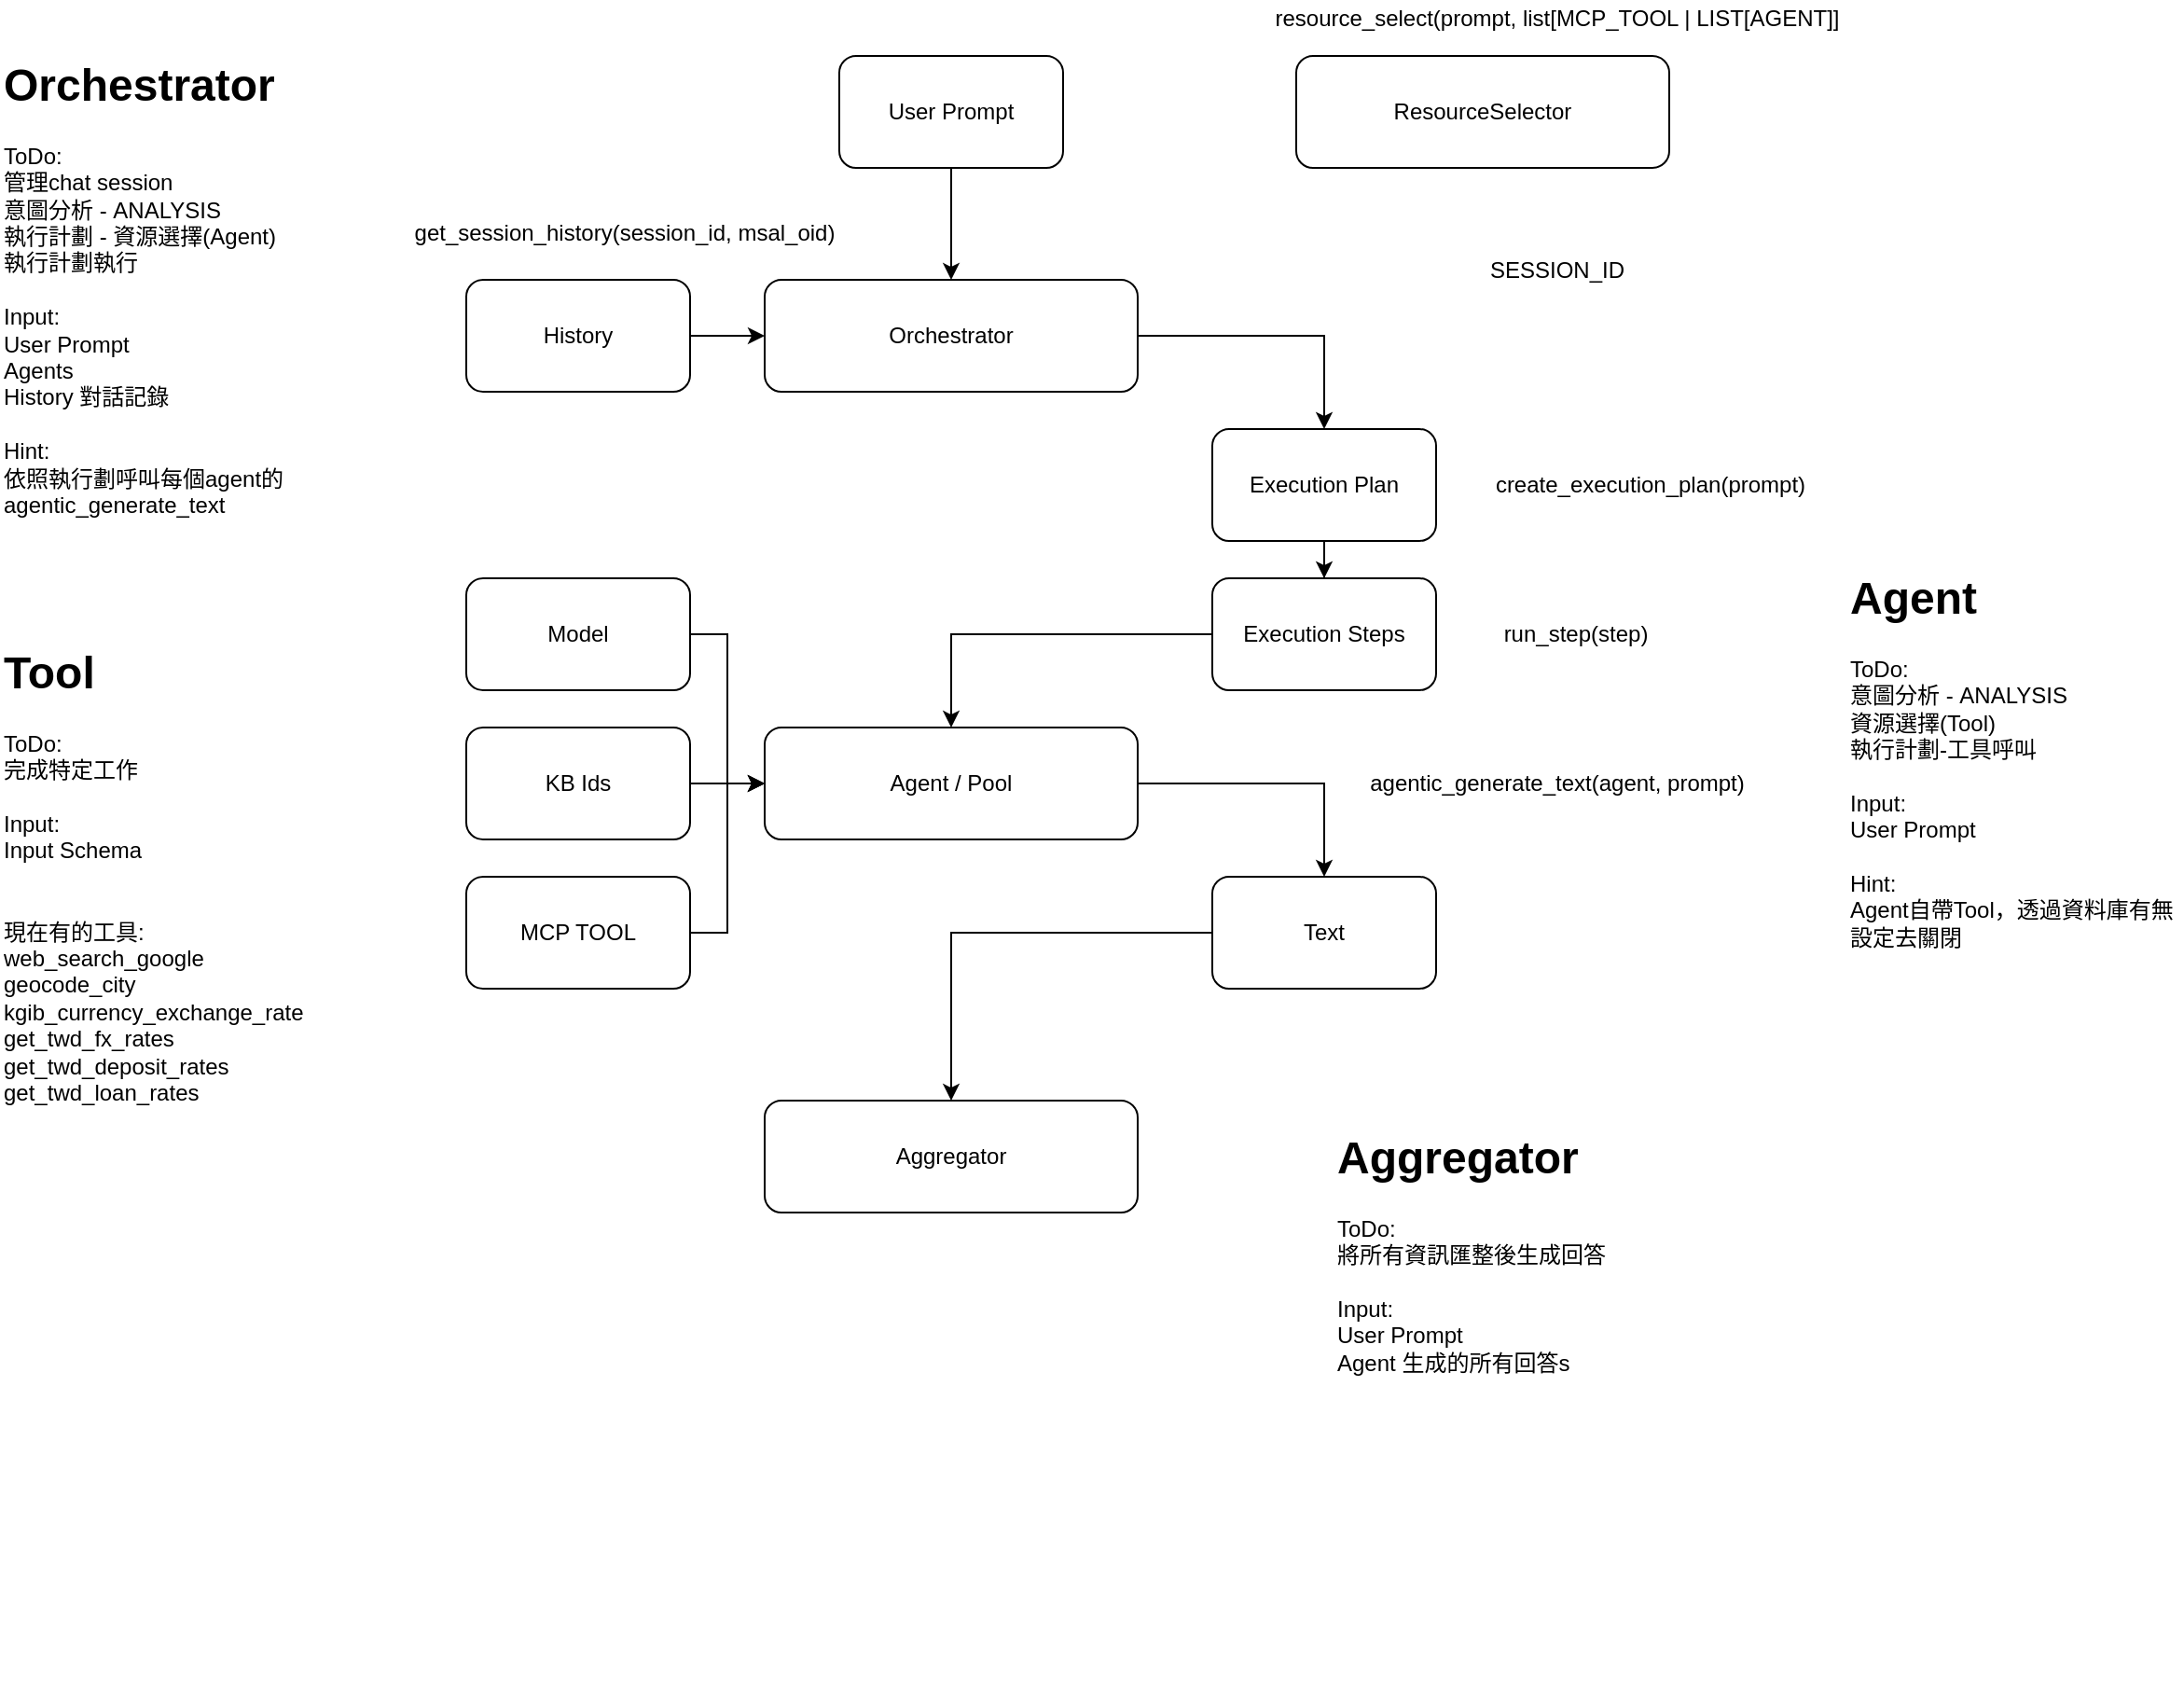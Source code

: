 <mxfile version="28.2.7">
  <diagram name="Page-1" id="O1RwRlzI1Ggl_wTvJJDB">
    <mxGraphModel dx="1281" dy="623" grid="1" gridSize="10" guides="1" tooltips="1" connect="1" arrows="1" fold="1" page="1" pageScale="1" pageWidth="850" pageHeight="1100" math="0" shadow="0">
      <root>
        <mxCell id="0" />
        <mxCell id="1" parent="0" />
        <mxCell id="TFLCkd57x4qzVk7LQz0j-1" style="edgeStyle=orthogonalEdgeStyle;rounded=0;orthogonalLoop=1;jettySize=auto;html=1;entryX=0.5;entryY=0;entryDx=0;entryDy=0;" edge="1" parent="1" source="TFLCkd57x4qzVk7LQz0j-2" target="TFLCkd57x4qzVk7LQz0j-4">
          <mxGeometry relative="1" as="geometry" />
        </mxCell>
        <mxCell id="TFLCkd57x4qzVk7LQz0j-2" value="User Prompt" style="rounded=1;whiteSpace=wrap;html=1;" vertex="1" parent="1">
          <mxGeometry x="620" y="210" width="120" height="60" as="geometry" />
        </mxCell>
        <mxCell id="TFLCkd57x4qzVk7LQz0j-3" style="edgeStyle=orthogonalEdgeStyle;rounded=0;orthogonalLoop=1;jettySize=auto;html=1;" edge="1" parent="1" source="TFLCkd57x4qzVk7LQz0j-4" target="TFLCkd57x4qzVk7LQz0j-25">
          <mxGeometry relative="1" as="geometry" />
        </mxCell>
        <mxCell id="TFLCkd57x4qzVk7LQz0j-4" value="Orchestrator" style="rounded=1;whiteSpace=wrap;html=1;" vertex="1" parent="1">
          <mxGeometry x="580" y="330" width="200" height="60" as="geometry" />
        </mxCell>
        <mxCell id="TFLCkd57x4qzVk7LQz0j-5" style="edgeStyle=orthogonalEdgeStyle;rounded=0;orthogonalLoop=1;jettySize=auto;html=1;entryX=0;entryY=0.5;entryDx=0;entryDy=0;" edge="1" parent="1" source="TFLCkd57x4qzVk7LQz0j-6" target="TFLCkd57x4qzVk7LQz0j-4">
          <mxGeometry relative="1" as="geometry" />
        </mxCell>
        <mxCell id="TFLCkd57x4qzVk7LQz0j-6" value="History" style="rounded=1;whiteSpace=wrap;html=1;" vertex="1" parent="1">
          <mxGeometry x="420" y="330" width="120" height="60" as="geometry" />
        </mxCell>
        <mxCell id="TFLCkd57x4qzVk7LQz0j-7" style="edgeStyle=orthogonalEdgeStyle;rounded=0;orthogonalLoop=1;jettySize=auto;html=1;entryX=0;entryY=0.5;entryDx=0;entryDy=0;" edge="1" parent="1" source="TFLCkd57x4qzVk7LQz0j-8" target="TFLCkd57x4qzVk7LQz0j-14">
          <mxGeometry relative="1" as="geometry" />
        </mxCell>
        <mxCell id="TFLCkd57x4qzVk7LQz0j-8" value="Model" style="rounded=1;whiteSpace=wrap;html=1;" vertex="1" parent="1">
          <mxGeometry x="420" y="490" width="120" height="60" as="geometry" />
        </mxCell>
        <mxCell id="TFLCkd57x4qzVk7LQz0j-9" style="edgeStyle=orthogonalEdgeStyle;rounded=0;orthogonalLoop=1;jettySize=auto;html=1;entryX=0;entryY=0.5;entryDx=0;entryDy=0;" edge="1" parent="1" source="TFLCkd57x4qzVk7LQz0j-10" target="TFLCkd57x4qzVk7LQz0j-14">
          <mxGeometry relative="1" as="geometry" />
        </mxCell>
        <mxCell id="TFLCkd57x4qzVk7LQz0j-10" value="MCP TOOL" style="rounded=1;whiteSpace=wrap;html=1;" vertex="1" parent="1">
          <mxGeometry x="420" y="650" width="120" height="60" as="geometry" />
        </mxCell>
        <mxCell id="TFLCkd57x4qzVk7LQz0j-11" value="" style="edgeStyle=orthogonalEdgeStyle;rounded=0;orthogonalLoop=1;jettySize=auto;html=1;" edge="1" parent="1" source="TFLCkd57x4qzVk7LQz0j-12" target="TFLCkd57x4qzVk7LQz0j-14">
          <mxGeometry relative="1" as="geometry" />
        </mxCell>
        <mxCell id="TFLCkd57x4qzVk7LQz0j-12" value="KB Ids" style="rounded=1;whiteSpace=wrap;html=1;" vertex="1" parent="1">
          <mxGeometry x="420" y="570" width="120" height="60" as="geometry" />
        </mxCell>
        <mxCell id="TFLCkd57x4qzVk7LQz0j-13" style="edgeStyle=orthogonalEdgeStyle;rounded=0;orthogonalLoop=1;jettySize=auto;html=1;entryX=0.5;entryY=0;entryDx=0;entryDy=0;" edge="1" parent="1" source="TFLCkd57x4qzVk7LQz0j-14" target="TFLCkd57x4qzVk7LQz0j-18">
          <mxGeometry relative="1" as="geometry" />
        </mxCell>
        <mxCell id="TFLCkd57x4qzVk7LQz0j-14" value="Agent / Pool" style="rounded=1;whiteSpace=wrap;html=1;" vertex="1" parent="1">
          <mxGeometry x="580" y="570" width="200" height="60" as="geometry" />
        </mxCell>
        <mxCell id="TFLCkd57x4qzVk7LQz0j-15" value="Aggregator" style="rounded=1;whiteSpace=wrap;html=1;" vertex="1" parent="1">
          <mxGeometry x="580" y="770" width="200" height="60" as="geometry" />
        </mxCell>
        <mxCell id="TFLCkd57x4qzVk7LQz0j-16" value="&lt;h1 style=&quot;margin-top: 0px;&quot;&gt;Orchestrator&lt;/h1&gt;&lt;div&gt;ToDo:&lt;/div&gt;&lt;div&gt;管理chat session&lt;/div&gt;&lt;div&gt;意圖分析 - ANALYSIS&lt;/div&gt;&lt;div&gt;執行計劃 - 資源選擇(Agent)&lt;/div&gt;&lt;div&gt;執行計劃執行&lt;br&gt;&lt;br&gt;Input:&lt;/div&gt;&lt;div&gt;User Prompt&lt;/div&gt;&lt;div&gt;Agents&lt;/div&gt;&lt;div&gt;History 對話記錄&lt;/div&gt;&lt;div&gt;&lt;br&gt;&lt;/div&gt;&lt;div&gt;Hint:&lt;/div&gt;&lt;div&gt;依照執行劃呼叫每個agent的&lt;/div&gt;&lt;div&gt;agentic_generate_text&lt;/div&gt;&lt;div&gt;&lt;br&gt;&lt;/div&gt;&lt;div&gt;&lt;br&gt;&lt;/div&gt;&lt;div&gt;&lt;br&gt;&lt;/div&gt;" style="text;html=1;whiteSpace=wrap;overflow=hidden;rounded=0;" vertex="1" parent="1">
          <mxGeometry x="170" y="205" width="180" height="310" as="geometry" />
        </mxCell>
        <mxCell id="TFLCkd57x4qzVk7LQz0j-17" style="edgeStyle=orthogonalEdgeStyle;rounded=0;orthogonalLoop=1;jettySize=auto;html=1;entryX=0.5;entryY=0;entryDx=0;entryDy=0;" edge="1" parent="1" source="TFLCkd57x4qzVk7LQz0j-18" target="TFLCkd57x4qzVk7LQz0j-15">
          <mxGeometry relative="1" as="geometry" />
        </mxCell>
        <mxCell id="TFLCkd57x4qzVk7LQz0j-18" value="Text" style="rounded=1;whiteSpace=wrap;html=1;" vertex="1" parent="1">
          <mxGeometry x="820" y="650" width="120" height="60" as="geometry" />
        </mxCell>
        <mxCell id="TFLCkd57x4qzVk7LQz0j-19" value="&lt;h1 style=&quot;margin-top: 0px;&quot;&gt;Aggregator&lt;/h1&gt;&lt;div&gt;ToDo:&lt;/div&gt;&lt;div&gt;將所有資訊匯整後生成回答&lt;/div&gt;&lt;div&gt;&lt;br&gt;Input:&lt;/div&gt;&lt;div&gt;User Prompt&lt;/div&gt;&lt;div&gt;Agent 生成的所有回答s&lt;/div&gt;&lt;div&gt;&lt;br&gt;&lt;/div&gt;&lt;div&gt;&lt;br&gt;&lt;/div&gt;&lt;div&gt;&lt;br&gt;&lt;/div&gt;&lt;div&gt;&lt;br&gt;&lt;/div&gt;&lt;div&gt;&lt;br&gt;&lt;/div&gt;" style="text;html=1;whiteSpace=wrap;overflow=hidden;rounded=0;" vertex="1" parent="1">
          <mxGeometry x="885" y="780" width="180" height="310" as="geometry" />
        </mxCell>
        <mxCell id="TFLCkd57x4qzVk7LQz0j-20" value="&lt;h1 style=&quot;margin-top: 0px;&quot;&gt;Agent&lt;/h1&gt;&lt;div&gt;ToDo:&lt;/div&gt;&lt;div&gt;意圖分析 - ANALYSIS&lt;/div&gt;&lt;div&gt;資源選擇(Tool)&lt;/div&gt;&lt;div&gt;執行計劃-工具呼叫&lt;/div&gt;&lt;div&gt;&lt;br&gt;Input:&lt;/div&gt;&lt;div&gt;User Prompt&lt;/div&gt;&lt;div&gt;&lt;br&gt;&lt;/div&gt;&lt;div&gt;Hint:&lt;/div&gt;&lt;div&gt;Agent自帶Tool，透過資料庫有無設定去關閉&lt;/div&gt;&lt;div&gt;&lt;br&gt;&lt;/div&gt;&lt;div&gt;&lt;br&gt;&lt;/div&gt;&lt;div&gt;&lt;br&gt;&lt;/div&gt;&lt;div&gt;&lt;br&gt;&lt;/div&gt;&lt;div&gt;&lt;br&gt;&lt;/div&gt;" style="text;html=1;whiteSpace=wrap;overflow=hidden;rounded=0;" vertex="1" parent="1">
          <mxGeometry x="1160" y="480" width="180" height="250" as="geometry" />
        </mxCell>
        <mxCell id="TFLCkd57x4qzVk7LQz0j-21" value="&lt;h1 style=&quot;margin-top: 0px;&quot;&gt;Tool&lt;/h1&gt;&lt;div&gt;ToDo:&lt;/div&gt;&lt;div&gt;完成特定工作&lt;/div&gt;&lt;div&gt;&lt;br&gt;&lt;/div&gt;&lt;div&gt;Input:&lt;/div&gt;&lt;div&gt;Input Schema&lt;/div&gt;&lt;div&gt;&lt;br&gt;&lt;/div&gt;&lt;div&gt;&lt;br&gt;&lt;/div&gt;&lt;div&gt;現在有的工具:&lt;/div&gt;&lt;div&gt;web_search_google&lt;/div&gt;&lt;div&gt;geocode_city&lt;/div&gt;&lt;div&gt;kgib_currency_exchange_rate&lt;/div&gt;&lt;div&gt;get_twd_fx_rates&lt;/div&gt;&lt;div&gt;get_twd_deposit_rates&lt;/div&gt;&lt;div&gt;get_twd_loan_rates&lt;/div&gt;&lt;div&gt;&lt;br&gt;&lt;/div&gt;&lt;div&gt;&lt;br&gt;&lt;/div&gt;&lt;div&gt;&lt;br&gt;&lt;/div&gt;&lt;div&gt;&lt;br&gt;&lt;/div&gt;&lt;div&gt;&lt;br&gt;&lt;/div&gt;&lt;div&gt;&lt;br&gt;&lt;/div&gt;&lt;div&gt;&lt;br&gt;&lt;/div&gt;&lt;div&gt;&lt;br&gt;&lt;/div&gt;&lt;div&gt;&lt;br&gt;&lt;/div&gt;" style="text;html=1;whiteSpace=wrap;overflow=hidden;rounded=0;" vertex="1" parent="1">
          <mxGeometry x="170" y="520" width="180" height="250" as="geometry" />
        </mxCell>
        <mxCell id="TFLCkd57x4qzVk7LQz0j-22" value="agentic_generate_text(agent, prompt)" style="text;html=1;whiteSpace=wrap;strokeColor=none;fillColor=none;align=center;verticalAlign=middle;rounded=0;" vertex="1" parent="1">
          <mxGeometry x="850" y="585" width="310" height="30" as="geometry" />
        </mxCell>
        <mxCell id="TFLCkd57x4qzVk7LQz0j-23" value="get_session_history(session_id, msal_oid)" style="text;html=1;whiteSpace=wrap;strokeColor=none;fillColor=none;align=center;verticalAlign=middle;rounded=0;" vertex="1" parent="1">
          <mxGeometry x="350" y="290" width="310" height="30" as="geometry" />
        </mxCell>
        <mxCell id="TFLCkd57x4qzVk7LQz0j-24" value="" style="edgeStyle=orthogonalEdgeStyle;rounded=0;orthogonalLoop=1;jettySize=auto;html=1;" edge="1" parent="1" source="TFLCkd57x4qzVk7LQz0j-25" target="TFLCkd57x4qzVk7LQz0j-27">
          <mxGeometry relative="1" as="geometry" />
        </mxCell>
        <mxCell id="TFLCkd57x4qzVk7LQz0j-25" value="Execution Plan" style="rounded=1;whiteSpace=wrap;html=1;" vertex="1" parent="1">
          <mxGeometry x="820" y="410" width="120" height="60" as="geometry" />
        </mxCell>
        <mxCell id="TFLCkd57x4qzVk7LQz0j-26" style="edgeStyle=orthogonalEdgeStyle;rounded=0;orthogonalLoop=1;jettySize=auto;html=1;entryX=0.5;entryY=0;entryDx=0;entryDy=0;" edge="1" parent="1" source="TFLCkd57x4qzVk7LQz0j-27" target="TFLCkd57x4qzVk7LQz0j-14">
          <mxGeometry relative="1" as="geometry" />
        </mxCell>
        <mxCell id="TFLCkd57x4qzVk7LQz0j-27" value="Execution Steps" style="rounded=1;whiteSpace=wrap;html=1;" vertex="1" parent="1">
          <mxGeometry x="820" y="490" width="120" height="60" as="geometry" />
        </mxCell>
        <mxCell id="TFLCkd57x4qzVk7LQz0j-28" value="create_execution_plan(prompt)" style="text;html=1;whiteSpace=wrap;strokeColor=none;fillColor=none;align=center;verticalAlign=middle;rounded=0;" vertex="1" parent="1">
          <mxGeometry x="930" y="425" width="250" height="30" as="geometry" />
        </mxCell>
        <mxCell id="TFLCkd57x4qzVk7LQz0j-29" value="run_step(step)" style="text;html=1;whiteSpace=wrap;strokeColor=none;fillColor=none;align=center;verticalAlign=middle;rounded=0;" vertex="1" parent="1">
          <mxGeometry x="930" y="505" width="170" height="30" as="geometry" />
        </mxCell>
        <mxCell id="TFLCkd57x4qzVk7LQz0j-30" value="SESSION_ID" style="text;html=1;whiteSpace=wrap;strokeColor=none;fillColor=none;align=center;verticalAlign=middle;rounded=0;" vertex="1" parent="1">
          <mxGeometry x="880" y="310" width="250" height="30" as="geometry" />
        </mxCell>
        <mxCell id="TFLCkd57x4qzVk7LQz0j-31" value="resource_select(prompt, list[MCP_TOOL | LIST[AGENT]]" style="text;html=1;whiteSpace=wrap;strokeColor=none;fillColor=none;align=center;verticalAlign=middle;rounded=0;" vertex="1" parent="1">
          <mxGeometry x="820" y="180" width="370" height="20" as="geometry" />
        </mxCell>
        <mxCell id="TFLCkd57x4qzVk7LQz0j-32" value="ResourceSelector" style="rounded=1;whiteSpace=wrap;html=1;" vertex="1" parent="1">
          <mxGeometry x="865" y="210" width="200" height="60" as="geometry" />
        </mxCell>
      </root>
    </mxGraphModel>
  </diagram>
</mxfile>

